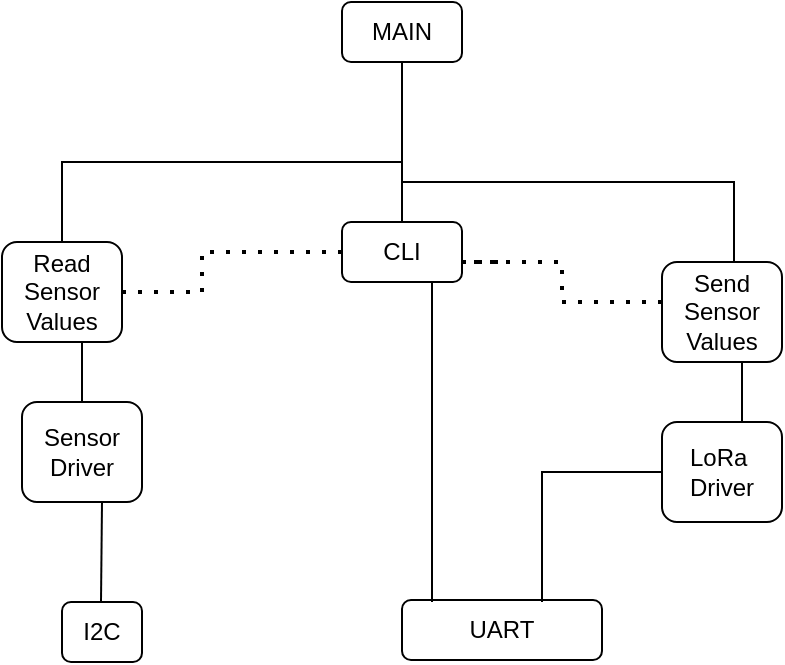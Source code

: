 <mxfile version="17.4.2" type="device"><diagram id="qsp0ms_M0v-l4mwu6VKH" name="Page-1"><mxGraphModel dx="510" dy="652" grid="1" gridSize="10" guides="1" tooltips="1" connect="1" arrows="1" fold="1" page="1" pageScale="1" pageWidth="850" pageHeight="1100" math="0" shadow="0"><root><mxCell id="0"/><mxCell id="1" parent="0"/><mxCell id="C6NqI1tMQ833rnC4AoXW-1" value="MAIN" style="rounded=1;whiteSpace=wrap;html=1;" vertex="1" parent="1"><mxGeometry x="220" y="230" width="60" height="30" as="geometry"/></mxCell><mxCell id="C6NqI1tMQ833rnC4AoXW-2" value="CLI" style="rounded=1;whiteSpace=wrap;html=1;" vertex="1" parent="1"><mxGeometry x="220" y="340" width="60" height="30" as="geometry"/></mxCell><mxCell id="C6NqI1tMQ833rnC4AoXW-3" value="UART" style="rounded=1;whiteSpace=wrap;html=1;" vertex="1" parent="1"><mxGeometry x="250" y="529" width="100" height="30" as="geometry"/></mxCell><mxCell id="C6NqI1tMQ833rnC4AoXW-4" value="Read Sensor Values" style="rounded=1;whiteSpace=wrap;html=1;" vertex="1" parent="1"><mxGeometry x="50" y="350" width="60" height="50" as="geometry"/></mxCell><mxCell id="C6NqI1tMQ833rnC4AoXW-6" value="Send Sensor Values" style="rounded=1;whiteSpace=wrap;html=1;" vertex="1" parent="1"><mxGeometry x="380" y="360" width="60" height="50" as="geometry"/></mxCell><mxCell id="C6NqI1tMQ833rnC4AoXW-7" value="Sensor&lt;br&gt;Driver" style="rounded=1;whiteSpace=wrap;html=1;" vertex="1" parent="1"><mxGeometry x="60" y="430" width="60" height="50" as="geometry"/></mxCell><mxCell id="C6NqI1tMQ833rnC4AoXW-8" value="LoRa&amp;nbsp;&lt;br&gt;Driver" style="rounded=1;whiteSpace=wrap;html=1;" vertex="1" parent="1"><mxGeometry x="380" y="440" width="60" height="50" as="geometry"/></mxCell><mxCell id="C6NqI1tMQ833rnC4AoXW-9" value="I2C" style="rounded=1;whiteSpace=wrap;html=1;" vertex="1" parent="1"><mxGeometry x="80" y="530" width="40" height="30" as="geometry"/></mxCell><mxCell id="C6NqI1tMQ833rnC4AoXW-10" value="" style="endArrow=none;html=1;rounded=0;entryX=0.5;entryY=1;entryDx=0;entryDy=0;exitX=0.5;exitY=0;exitDx=0;exitDy=0;" edge="1" parent="1" source="C6NqI1tMQ833rnC4AoXW-2" target="C6NqI1tMQ833rnC4AoXW-1"><mxGeometry width="50" height="50" relative="1" as="geometry"><mxPoint x="250" y="350" as="sourcePoint"/><mxPoint x="249.5" y="280" as="targetPoint"/></mxGeometry></mxCell><mxCell id="C6NqI1tMQ833rnC4AoXW-13" value="" style="endArrow=none;html=1;rounded=0;exitX=0.5;exitY=0;exitDx=0;exitDy=0;" edge="1" parent="1" source="C6NqI1tMQ833rnC4AoXW-4"><mxGeometry width="50" height="50" relative="1" as="geometry"><mxPoint x="90" y="330" as="sourcePoint"/><mxPoint x="250" y="310" as="targetPoint"/><Array as="points"><mxPoint x="80" y="310"/></Array></mxGeometry></mxCell><mxCell id="C6NqI1tMQ833rnC4AoXW-14" value="" style="endArrow=none;html=1;rounded=0;exitX=0.5;exitY=0;exitDx=0;exitDy=0;" edge="1" parent="1"><mxGeometry width="50" height="50" relative="1" as="geometry"><mxPoint x="416" y="360" as="sourcePoint"/><mxPoint x="250" y="320" as="targetPoint"/><Array as="points"><mxPoint x="416" y="320"/></Array></mxGeometry></mxCell><mxCell id="C6NqI1tMQ833rnC4AoXW-15" value="" style="endArrow=none;dashed=1;html=1;dashPattern=1 3;strokeWidth=2;rounded=0;exitX=1;exitY=0.5;exitDx=0;exitDy=0;entryX=0;entryY=0.5;entryDx=0;entryDy=0;" edge="1" parent="1" source="C6NqI1tMQ833rnC4AoXW-4" target="C6NqI1tMQ833rnC4AoXW-2"><mxGeometry width="50" height="50" relative="1" as="geometry"><mxPoint x="170" y="410" as="sourcePoint"/><mxPoint x="150" y="330" as="targetPoint"/><Array as="points"><mxPoint x="150" y="375"/><mxPoint x="150" y="355"/></Array></mxGeometry></mxCell><mxCell id="C6NqI1tMQ833rnC4AoXW-16" value="" style="endArrow=none;dashed=1;html=1;dashPattern=1 3;strokeWidth=2;rounded=0;exitX=1;exitY=0.5;exitDx=0;exitDy=0;" edge="1" parent="1"><mxGeometry width="50" height="50" relative="1" as="geometry"><mxPoint x="380" y="380" as="sourcePoint"/><mxPoint x="300" y="360" as="targetPoint"/><Array as="points"><mxPoint x="330" y="380"/><mxPoint x="330" y="360"/><mxPoint x="300" y="360"/><mxPoint x="280" y="360"/></Array></mxGeometry></mxCell><mxCell id="C6NqI1tMQ833rnC4AoXW-17" value="" style="endArrow=none;html=1;rounded=0;entryX=0.75;entryY=1;entryDx=0;entryDy=0;" edge="1" parent="1" target="C6NqI1tMQ833rnC4AoXW-2"><mxGeometry width="50" height="50" relative="1" as="geometry"><mxPoint x="265" y="530" as="sourcePoint"/><mxPoint x="270" y="440" as="targetPoint"/></mxGeometry></mxCell><mxCell id="C6NqI1tMQ833rnC4AoXW-18" value="" style="endArrow=none;html=1;rounded=0;" edge="1" parent="1"><mxGeometry width="50" height="50" relative="1" as="geometry"><mxPoint x="99.5" y="530" as="sourcePoint"/><mxPoint x="100" y="480" as="targetPoint"/></mxGeometry></mxCell><mxCell id="C6NqI1tMQ833rnC4AoXW-19" value="" style="endArrow=none;html=1;rounded=0;" edge="1" parent="1"><mxGeometry width="50" height="50" relative="1" as="geometry"><mxPoint x="420" y="440" as="sourcePoint"/><mxPoint x="420" y="410" as="targetPoint"/></mxGeometry></mxCell><mxCell id="C6NqI1tMQ833rnC4AoXW-20" value="" style="endArrow=none;html=1;rounded=0;exitX=0.5;exitY=0;exitDx=0;exitDy=0;" edge="1" parent="1" source="C6NqI1tMQ833rnC4AoXW-7"><mxGeometry width="50" height="50" relative="1" as="geometry"><mxPoint x="89.5" y="440" as="sourcePoint"/><mxPoint x="90" y="400" as="targetPoint"/></mxGeometry></mxCell><mxCell id="C6NqI1tMQ833rnC4AoXW-21" value="" style="endArrow=none;html=1;rounded=0;entryX=0;entryY=0.5;entryDx=0;entryDy=0;" edge="1" parent="1" target="C6NqI1tMQ833rnC4AoXW-8"><mxGeometry width="50" height="50" relative="1" as="geometry"><mxPoint x="320" y="530" as="sourcePoint"/><mxPoint x="380" y="449" as="targetPoint"/><Array as="points"><mxPoint x="320" y="465"/></Array></mxGeometry></mxCell></root></mxGraphModel></diagram></mxfile>